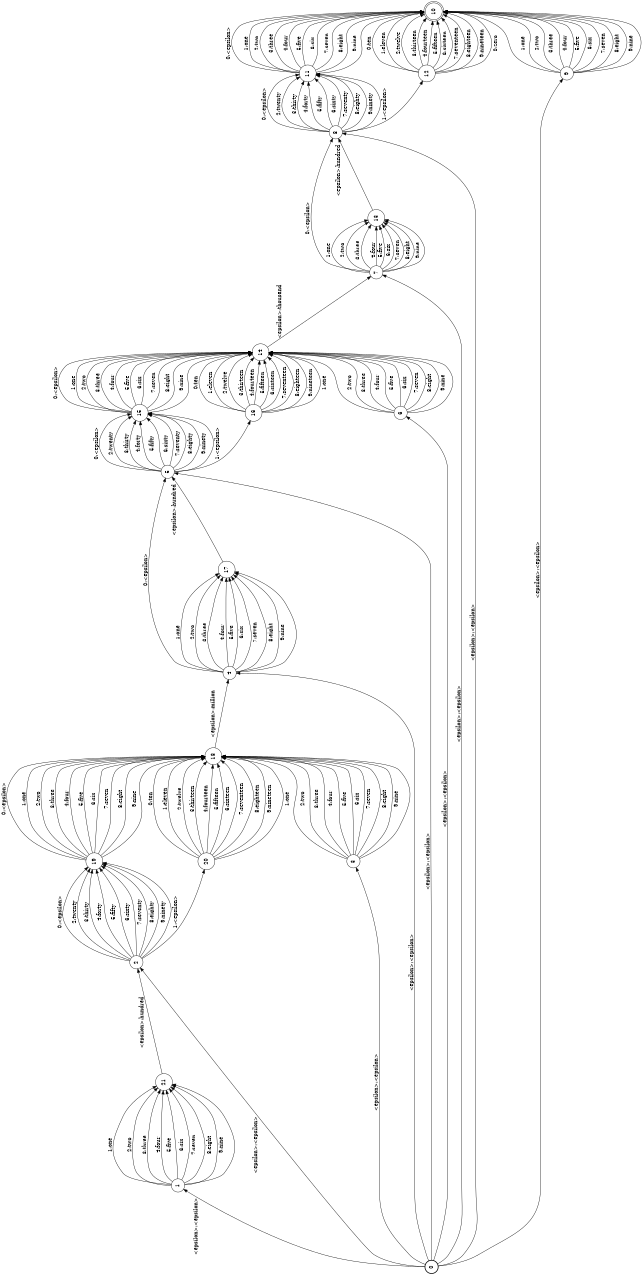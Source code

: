 digraph FST {
rankdir = LR;
size = "8.5,11";
label = "";
center = 1;
orientation = Landscape;
ranksep = "0.4";
nodesep = "0.25";
0 [label = "0", shape = circle, style = bold, fontsize = 14]
	0 -> 1 [label = "<epsilon>:<epsilon>", fontsize = 14];
	0 -> 2 [label = "<epsilon>:<epsilon>", fontsize = 14];
	0 -> 3 [label = "<epsilon>:<epsilon>", fontsize = 14];
	0 -> 4 [label = "<epsilon>:<epsilon>", fontsize = 14];
	0 -> 5 [label = "<epsilon>:<epsilon>", fontsize = 14];
	0 -> 6 [label = "<epsilon>:<epsilon>", fontsize = 14];
	0 -> 7 [label = "<epsilon>:<epsilon>", fontsize = 14];
	0 -> 8 [label = "<epsilon>:<epsilon>", fontsize = 14];
	0 -> 9 [label = "<epsilon>:<epsilon>", fontsize = 14];
1 [label = "1", shape = circle, style = solid, fontsize = 14]
	1 -> 21 [label = "1:one", fontsize = 14];
	1 -> 21 [label = "2:two", fontsize = 14];
	1 -> 21 [label = "3:three", fontsize = 14];
	1 -> 21 [label = "4:four", fontsize = 14];
	1 -> 21 [label = "5:five", fontsize = 14];
	1 -> 21 [label = "6:six", fontsize = 14];
	1 -> 21 [label = "7:seven", fontsize = 14];
	1 -> 21 [label = "8:eight", fontsize = 14];
	1 -> 21 [label = "9:nine", fontsize = 14];
2 [label = "2", shape = circle, style = solid, fontsize = 14]
	2 -> 19 [label = "0:<epsilon>", fontsize = 14];
	2 -> 19 [label = "2:twenty", fontsize = 14];
	2 -> 19 [label = "3:thirty", fontsize = 14];
	2 -> 19 [label = "4:forty", fontsize = 14];
	2 -> 19 [label = "5:fifty", fontsize = 14];
	2 -> 19 [label = "6:sixty", fontsize = 14];
	2 -> 19 [label = "7:seventy", fontsize = 14];
	2 -> 19 [label = "8:eighty", fontsize = 14];
	2 -> 19 [label = "9:ninety", fontsize = 14];
	2 -> 20 [label = "1:<epsilon>", fontsize = 14];
3 [label = "3", shape = circle, style = solid, fontsize = 14]
	3 -> 18 [label = "1:one", fontsize = 14];
	3 -> 18 [label = "2:two", fontsize = 14];
	3 -> 18 [label = "3:three", fontsize = 14];
	3 -> 18 [label = "4:four", fontsize = 14];
	3 -> 18 [label = "5:five", fontsize = 14];
	3 -> 18 [label = "6:six", fontsize = 14];
	3 -> 18 [label = "7:seven", fontsize = 14];
	3 -> 18 [label = "8:eight", fontsize = 14];
	3 -> 18 [label = "9:nine", fontsize = 14];
4 [label = "4", shape = circle, style = solid, fontsize = 14]
	4 -> 17 [label = "1:one", fontsize = 14];
	4 -> 17 [label = "2:two", fontsize = 14];
	4 -> 17 [label = "3:three", fontsize = 14];
	4 -> 17 [label = "4:four", fontsize = 14];
	4 -> 17 [label = "5:five", fontsize = 14];
	4 -> 17 [label = "6:six", fontsize = 14];
	4 -> 17 [label = "7:seven", fontsize = 14];
	4 -> 17 [label = "8:eight", fontsize = 14];
	4 -> 17 [label = "9:nine", fontsize = 14];
	4 -> 5 [label = "0:<epsilon>", fontsize = 14];
5 [label = "5", shape = circle, style = solid, fontsize = 14]
	5 -> 15 [label = "0:<epsilon>", fontsize = 14];
	5 -> 15 [label = "2:twenty", fontsize = 14];
	5 -> 15 [label = "3:thirty", fontsize = 14];
	5 -> 15 [label = "4:forty", fontsize = 14];
	5 -> 15 [label = "5:fifty", fontsize = 14];
	5 -> 15 [label = "6:sixty", fontsize = 14];
	5 -> 15 [label = "7:seventy", fontsize = 14];
	5 -> 15 [label = "8:eighty", fontsize = 14];
	5 -> 15 [label = "9:ninety", fontsize = 14];
	5 -> 16 [label = "1:<epsilon>", fontsize = 14];
6 [label = "6", shape = circle, style = solid, fontsize = 14]
	6 -> 14 [label = "1:one", fontsize = 14];
	6 -> 14 [label = "2:two", fontsize = 14];
	6 -> 14 [label = "3:three", fontsize = 14];
	6 -> 14 [label = "4:four", fontsize = 14];
	6 -> 14 [label = "5:five", fontsize = 14];
	6 -> 14 [label = "6:six", fontsize = 14];
	6 -> 14 [label = "7:seven", fontsize = 14];
	6 -> 14 [label = "8:eight", fontsize = 14];
	6 -> 14 [label = "9:nine", fontsize = 14];
7 [label = "7", shape = circle, style = solid, fontsize = 14]
	7 -> 8 [label = "0:<epsilon>", fontsize = 14];
	7 -> 13 [label = "1:one", fontsize = 14];
	7 -> 13 [label = "2:two", fontsize = 14];
	7 -> 13 [label = "3:three", fontsize = 14];
	7 -> 13 [label = "4:four", fontsize = 14];
	7 -> 13 [label = "5:five", fontsize = 14];
	7 -> 13 [label = "6:six", fontsize = 14];
	7 -> 13 [label = "7:seven", fontsize = 14];
	7 -> 13 [label = "8:eight", fontsize = 14];
	7 -> 13 [label = "9:nine", fontsize = 14];
8 [label = "8", shape = circle, style = solid, fontsize = 14]
	8 -> 11 [label = "0:<epsilon>", fontsize = 14];
	8 -> 11 [label = "2:twenty", fontsize = 14];
	8 -> 11 [label = "3:thirty", fontsize = 14];
	8 -> 11 [label = "4:forty", fontsize = 14];
	8 -> 11 [label = "5:fifty", fontsize = 14];
	8 -> 11 [label = "6:sixty", fontsize = 14];
	8 -> 11 [label = "7:seventy", fontsize = 14];
	8 -> 11 [label = "8:eighty", fontsize = 14];
	8 -> 11 [label = "9:ninety", fontsize = 14];
	8 -> 12 [label = "1:<epsilon>", fontsize = 14];
9 [label = "9", shape = circle, style = solid, fontsize = 14]
	9 -> 10 [label = "0:zero", fontsize = 14];
	9 -> 10 [label = "1:one", fontsize = 14];
	9 -> 10 [label = "2:two", fontsize = 14];
	9 -> 10 [label = "3:three", fontsize = 14];
	9 -> 10 [label = "4:four", fontsize = 14];
	9 -> 10 [label = "5:five", fontsize = 14];
	9 -> 10 [label = "6:six", fontsize = 14];
	9 -> 10 [label = "7:seven", fontsize = 14];
	9 -> 10 [label = "8:eight", fontsize = 14];
	9 -> 10 [label = "9:nine", fontsize = 14];
10 [label = "10", shape = doublecircle, style = solid, fontsize = 14]
11 [label = "11", shape = circle, style = solid, fontsize = 14]
	11 -> 10 [label = "0:<epsilon>", fontsize = 14];
	11 -> 10 [label = "1:one", fontsize = 14];
	11 -> 10 [label = "2:two", fontsize = 14];
	11 -> 10 [label = "3:three", fontsize = 14];
	11 -> 10 [label = "4:four", fontsize = 14];
	11 -> 10 [label = "5:five", fontsize = 14];
	11 -> 10 [label = "6:six", fontsize = 14];
	11 -> 10 [label = "7:seven", fontsize = 14];
	11 -> 10 [label = "8:eight", fontsize = 14];
	11 -> 10 [label = "9:nine", fontsize = 14];
12 [label = "12", shape = circle, style = solid, fontsize = 14]
	12 -> 10 [label = "0:ten", fontsize = 14];
	12 -> 10 [label = "1:eleven", fontsize = 14];
	12 -> 10 [label = "2:twelve", fontsize = 14];
	12 -> 10 [label = "3:thirteen", fontsize = 14];
	12 -> 10 [label = "4:fourteen", fontsize = 14];
	12 -> 10 [label = "5:fifteen", fontsize = 14];
	12 -> 10 [label = "6:sixteen", fontsize = 14];
	12 -> 10 [label = "7:seventeen", fontsize = 14];
	12 -> 10 [label = "8:eighteen", fontsize = 14];
	12 -> 10 [label = "9:nineteen", fontsize = 14];
13 [label = "13", shape = circle, style = solid, fontsize = 14]
	13 -> 8 [label = "<epsilon>:hundred", fontsize = 14];
14 [label = "14", shape = circle, style = solid, fontsize = 14]
	14 -> 7 [label = "<epsilon>:thousand", fontsize = 14];
15 [label = "15", shape = circle, style = solid, fontsize = 14]
	15 -> 14 [label = "0:<epsilon>", fontsize = 14];
	15 -> 14 [label = "1:one", fontsize = 14];
	15 -> 14 [label = "2:two", fontsize = 14];
	15 -> 14 [label = "3:three", fontsize = 14];
	15 -> 14 [label = "4:four", fontsize = 14];
	15 -> 14 [label = "5:five", fontsize = 14];
	15 -> 14 [label = "6:six", fontsize = 14];
	15 -> 14 [label = "7:seven", fontsize = 14];
	15 -> 14 [label = "8:eight", fontsize = 14];
	15 -> 14 [label = "9:nine", fontsize = 14];
16 [label = "16", shape = circle, style = solid, fontsize = 14]
	16 -> 14 [label = "0:ten", fontsize = 14];
	16 -> 14 [label = "1:eleven", fontsize = 14];
	16 -> 14 [label = "2:twelve", fontsize = 14];
	16 -> 14 [label = "3:thirteen", fontsize = 14];
	16 -> 14 [label = "4:fourteen", fontsize = 14];
	16 -> 14 [label = "5:fifteen", fontsize = 14];
	16 -> 14 [label = "6:sixteen", fontsize = 14];
	16 -> 14 [label = "7:seventeen", fontsize = 14];
	16 -> 14 [label = "8:eighteen", fontsize = 14];
	16 -> 14 [label = "9:nineteen", fontsize = 14];
17 [label = "17", shape = circle, style = solid, fontsize = 14]
	17 -> 5 [label = "<epsilon>:hundred", fontsize = 14];
18 [label = "18", shape = circle, style = solid, fontsize = 14]
	18 -> 4 [label = "<epsilon>:million", fontsize = 14];
19 [label = "19", shape = circle, style = solid, fontsize = 14]
	19 -> 18 [label = "0:<epsilon>", fontsize = 14];
	19 -> 18 [label = "1:one", fontsize = 14];
	19 -> 18 [label = "2:two", fontsize = 14];
	19 -> 18 [label = "3:three", fontsize = 14];
	19 -> 18 [label = "4:four", fontsize = 14];
	19 -> 18 [label = "5:five", fontsize = 14];
	19 -> 18 [label = "6:six", fontsize = 14];
	19 -> 18 [label = "7:seven", fontsize = 14];
	19 -> 18 [label = "8:eight", fontsize = 14];
	19 -> 18 [label = "9:nine", fontsize = 14];
20 [label = "20", shape = circle, style = solid, fontsize = 14]
	20 -> 18 [label = "0:ten", fontsize = 14];
	20 -> 18 [label = "1:eleven", fontsize = 14];
	20 -> 18 [label = "2:twelve", fontsize = 14];
	20 -> 18 [label = "3:thirteen", fontsize = 14];
	20 -> 18 [label = "4:fourteen", fontsize = 14];
	20 -> 18 [label = "5:fifteen", fontsize = 14];
	20 -> 18 [label = "6:sixteen", fontsize = 14];
	20 -> 18 [label = "7:seventeen", fontsize = 14];
	20 -> 18 [label = "8:eighteen", fontsize = 14];
	20 -> 18 [label = "9:nineteen", fontsize = 14];
21 [label = "21", shape = circle, style = solid, fontsize = 14]
	21 -> 2 [label = "<epsilon>:hundred", fontsize = 14];
}
